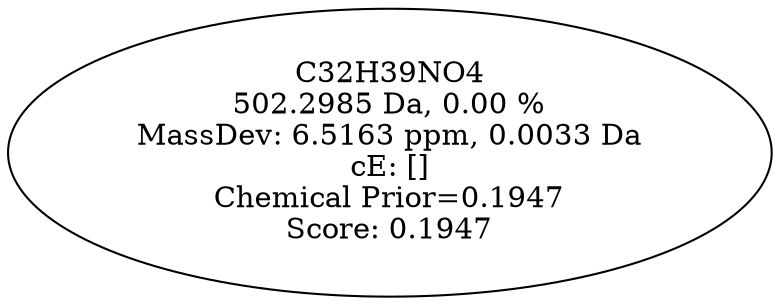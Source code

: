 strict digraph {
v1 [label="C32H39NO4\n502.2985 Da, 0.00 %\nMassDev: 6.5163 ppm, 0.0033 Da\ncE: []\nChemical Prior=0.1947\nScore: 0.1947"];
}